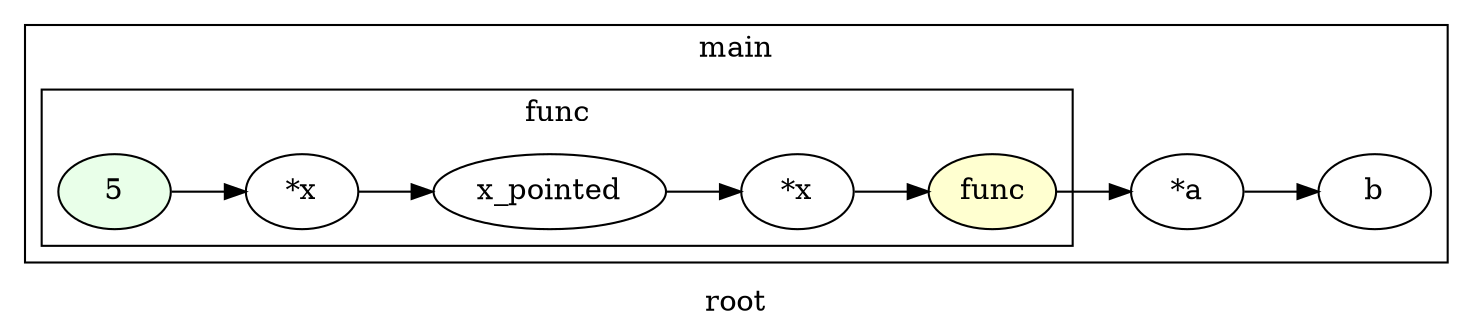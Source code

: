 digraph G
{
rankdir=LR;
label = "root";
subgraph cluster_1 {
label = "main";
parent = "G";
startinglines = "2_9_9";
	node_000007 [ label = "*a", startingline=12 ]
	node_000008 [ label = "b", startingline=12 ]
subgraph cluster_2 {
label = "func";
parent = "cluster_1";
startinglines = "9_9_11";
	node_000002 [ label = "5", style=filled, fillcolor="#E9FFE9", startinglines=5 ]
	node_000003 [ label = "*x", startingline=5 ]
	node_000004 [ label = "x_pointed", startingline=5 ]
	node_000005 [ label = "func", style=filled, fillcolor="#FFFFD0", startinglines=6 ]
	node_000006 [ label = "*x", startingline=6 ]
}
}
	node_000007 -> node_000008
	node_000002 -> node_000003
	node_000003 -> node_000004
	node_000004 -> node_000006
	node_000005 -> node_000007
	node_000006 -> node_000005
}

